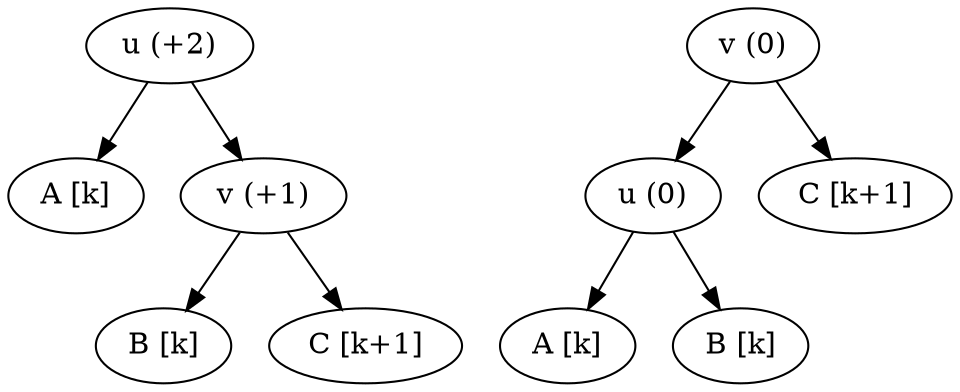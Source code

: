 digraph G {
	margin = 0;
	//node [ shape = triangle ];
	ordering = out;

	A1 [ label="A [k]" ];
	u1 [ label="u (+2)" , shape = ellipse ];
	B1 [ label="B [k]" ];
	v1 [ label="v (+1)" , shape = ellipse ];
	C1 [ label="C [k+1]" ];

	A2 [ label="A [k]" ];
	u2 [ label="u (0)" , shape = ellipse ];
	B2 [ label="B [k]" ];
	v2 [ label="v (0)" , shape = ellipse ];
	C2 [ label="C [k+1]" ];


	u1 -> { A1; v1 };
	v1 -> { B1; C1 };

	v2 -> { u2; C2 };
	u2 -> { A2; B2 };


}
